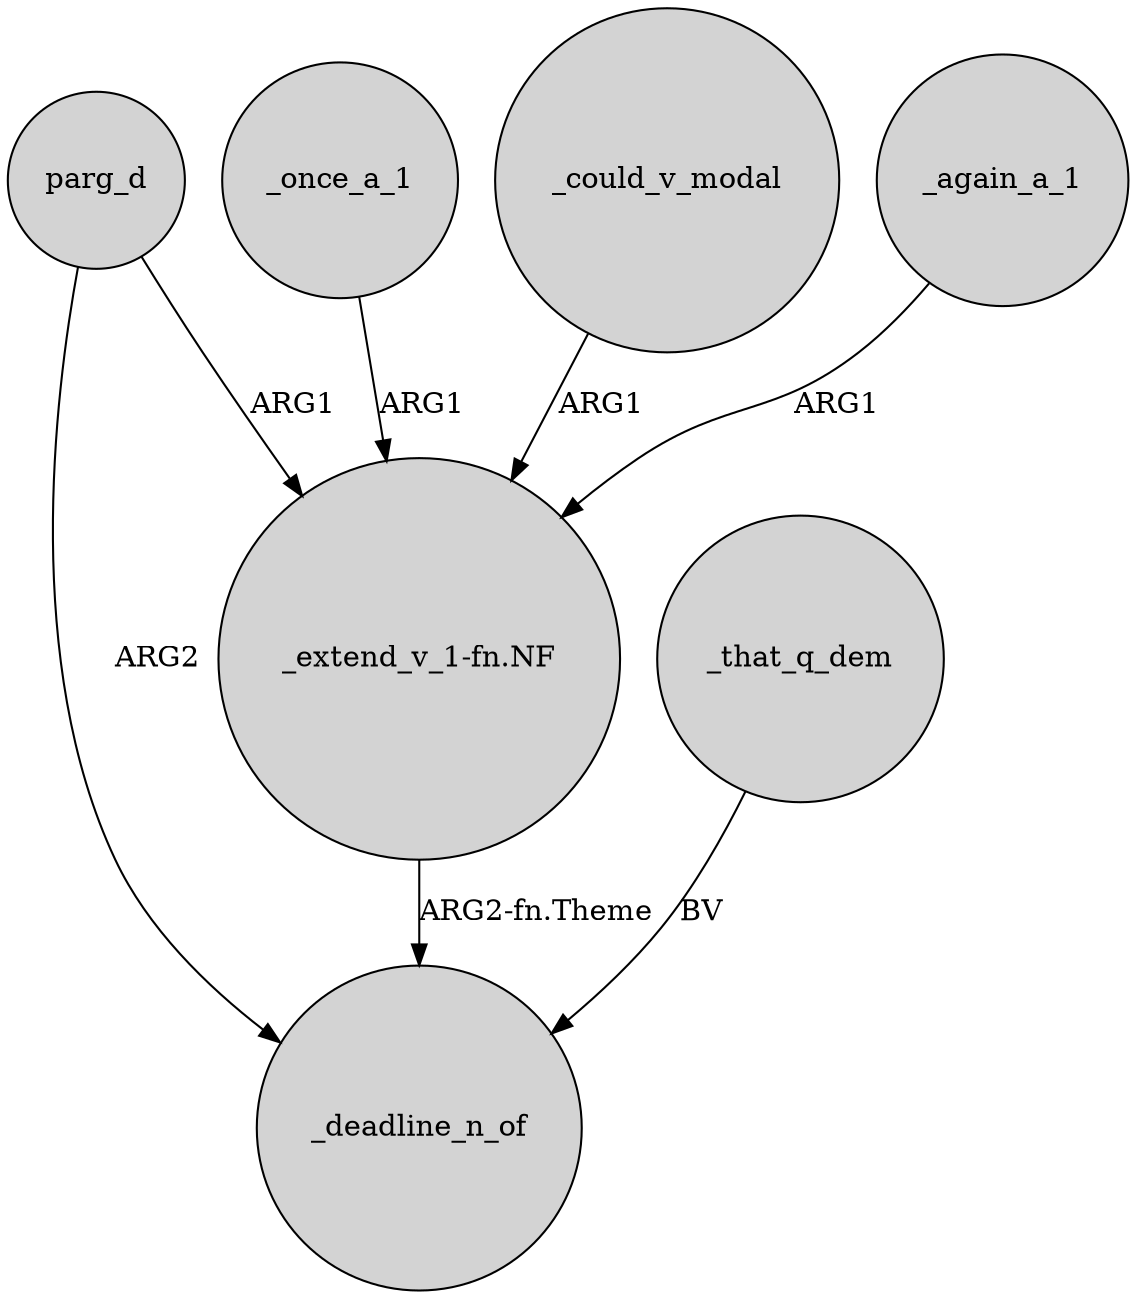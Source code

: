 digraph {
	node [shape=circle style=filled]
	_again_a_1 -> "_extend_v_1-fn.NF" [label=ARG1]
	_once_a_1 -> "_extend_v_1-fn.NF" [label=ARG1]
	parg_d -> _deadline_n_of [label=ARG2]
	"_extend_v_1-fn.NF" -> _deadline_n_of [label="ARG2-fn.Theme"]
	parg_d -> "_extend_v_1-fn.NF" [label=ARG1]
	_could_v_modal -> "_extend_v_1-fn.NF" [label=ARG1]
	_that_q_dem -> _deadline_n_of [label=BV]
}
